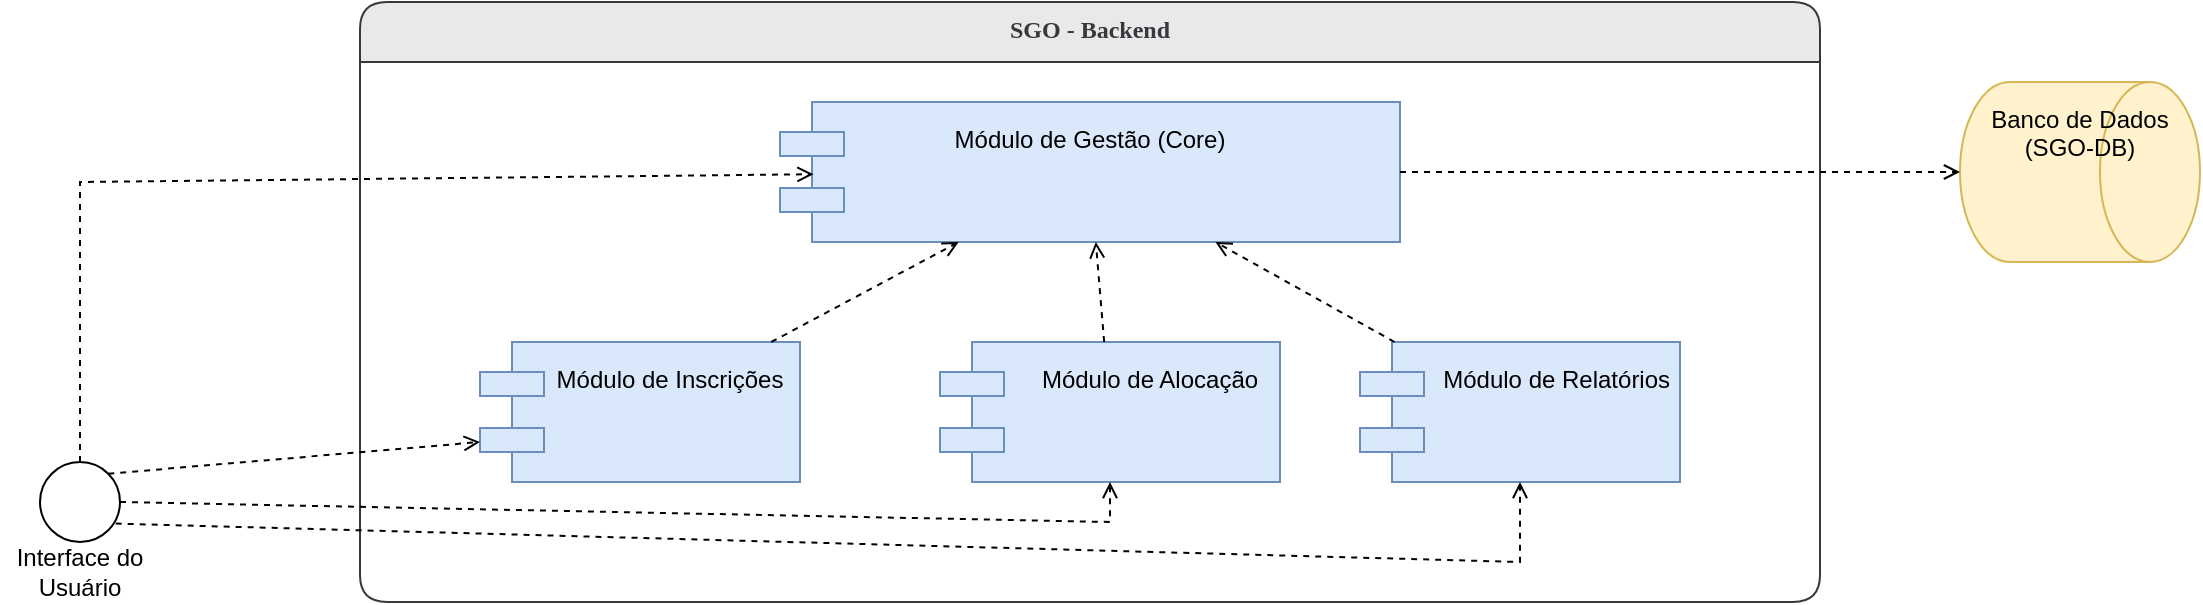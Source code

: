<?xml version="1.0" encoding="UTF-8"?>
<mxfile version="28.2.7">
  <diagram name="Página-1" id="hZTDJ9IwXZK55Im1DdPE">
    <mxGraphModel dx="1277" dy="752" grid="1" gridSize="10" guides="1" tooltips="1" connect="1" arrows="1" fold="1" page="1" pageScale="1" pageWidth="827" pageHeight="1169" math="0" shadow="0">
      <root>
        <mxCell id="0" />
        <mxCell id="1" parent="0" />
        <mxCell id="3" value="SGO - Backend" style="swimlane;fontStyle=1;align=center;verticalAlign=top;horizontal=1;startSize=30;collapsible=0;marginBottom=0;rounded=1;shadow=0;comic=0;labelBackgroundColor=none;strokeColor=#36393D;fontFamily=Verdana;fontSize=12;fillColor=#E9E9E9;swimlaneFillColor=#FFFFFF;fontColor=#36393D;container=1;" vertex="1" parent="1">
          <mxGeometry x="330" y="80" width="730" height="300" as="geometry">
            <mxRectangle x="370" y="80" width="160" height="30" as="alternateBounds" />
          </mxGeometry>
        </mxCell>
        <mxCell id="4" value="Módulo de Gestão (Core)" style="shape=component;part=1;align=center;verticalAlign=top;spacingTop=5;whiteSpace=wrap;html=1;fillColor=#DAE8FC;strokeColor=#6C8EBF;" vertex="1" parent="3">
          <mxGeometry x="210" y="50" width="310" height="70" as="geometry" />
        </mxCell>
        <mxCell id="5" value="&amp;nbsp; &amp;nbsp; &amp;nbsp; &amp;nbsp; &amp;nbsp;Módulo de Inscrições" style="shape=component;part=1;align=center;verticalAlign=top;spacingTop=5;whiteSpace=wrap;html=1;fillColor=#DAE8FC;strokeColor=#6C8EBF;" vertex="1" parent="3">
          <mxGeometry x="60" y="170" width="160" height="70" as="geometry" />
        </mxCell>
        <mxCell id="6" value="&amp;nbsp; &amp;nbsp; &amp;nbsp; &amp;nbsp; &amp;nbsp; &amp;nbsp; Módulo de Alocação" style="shape=component;part=1;align=center;verticalAlign=top;spacingTop=5;whiteSpace=wrap;html=1;fillColor=#DAE8FC;strokeColor=#6C8EBF;" vertex="1" parent="3">
          <mxGeometry x="290" y="170" width="170" height="70" as="geometry" />
        </mxCell>
        <mxCell id="7" value="&amp;nbsp; &amp;nbsp; &amp;nbsp; &amp;nbsp; &amp;nbsp; &amp;nbsp;Módulo de Relatórios" style="shape=component;part=1;align=center;verticalAlign=top;spacingTop=5;whiteSpace=wrap;html=1;fillColor=#DAE8FC;strokeColor=#6C8EBF;" vertex="1" parent="3">
          <mxGeometry x="500" y="170" width="160" height="70" as="geometry" />
        </mxCell>
        <mxCell id="14" value="" style="endArrow=open;endFill=0;dashed=1;html=1;rounded=0;" edge="1" parent="3" source="5" target="4">
          <mxGeometry width="50" height="50" relative="1" as="geometry">
            <mxPoint x="270" y="235" as="sourcePoint" />
            <mxPoint x="270" y="165" as="targetPoint" />
          </mxGeometry>
        </mxCell>
        <mxCell id="15" value="" style="endArrow=open;endFill=0;dashed=1;html=1;rounded=0;" edge="1" parent="3" source="6" target="4">
          <mxGeometry width="50" height="50" relative="1" as="geometry">
            <mxPoint x="270" y="305" as="sourcePoint" />
            <mxPoint x="270" y="165" as="targetPoint" />
          </mxGeometry>
        </mxCell>
        <mxCell id="16" value="" style="endArrow=open;endFill=0;dashed=1;html=1;rounded=0;" edge="1" parent="3" source="7" target="4">
          <mxGeometry width="50" height="50" relative="1" as="geometry">
            <mxPoint x="270" y="375" as="sourcePoint" />
            <mxPoint x="270" y="165" as="targetPoint" />
          </mxGeometry>
        </mxCell>
        <mxCell id="8" value="Banco de Dados&lt;br&gt;(SGO-DB)" style="shape=cylinder3;size=25;direction=south;align=center;spacingTop=5;verticalAlign=top;fontStyle=0;html=1;whiteSpace=wrap;fillColor=#FFF2CC;strokeColor=#D6B656;" vertex="1" parent="1">
          <mxGeometry x="1130" y="120" width="120" height="90" as="geometry" />
        </mxCell>
        <mxCell id="9" value="" style="endArrow=open;endFill=0;dashed=1;html=1;rounded=0;exitX=0.5;exitY=0;exitDx=0;exitDy=0;entryX=0.054;entryY=0.516;entryDx=0;entryDy=0;entryPerimeter=0;" edge="1" parent="1" source="pPxbjW45EEar0_JcQkUR-30" target="4">
          <mxGeometry width="50" height="50" relative="1" as="geometry">
            <mxPoint x="190" y="290" as="sourcePoint" />
            <mxPoint x="380" y="245" as="targetPoint" />
            <Array as="points">
              <mxPoint x="190" y="170" />
            </Array>
          </mxGeometry>
        </mxCell>
        <mxCell id="10" value="" style="endArrow=open;endFill=0;dashed=1;html=1;rounded=0;exitX=1;exitY=0;exitDx=0;exitDy=0;" edge="1" parent="1" source="pPxbjW45EEar0_JcQkUR-30">
          <mxGeometry width="50" height="50" relative="1" as="geometry">
            <mxPoint x="270" y="325" as="sourcePoint" />
            <mxPoint x="390" y="300" as="targetPoint" />
          </mxGeometry>
        </mxCell>
        <mxCell id="11" value="" style="endArrow=open;endFill=0;dashed=1;html=1;rounded=0;exitX=1;exitY=0.5;exitDx=0;exitDy=0;entryX=0.5;entryY=1;entryDx=0;entryDy=0;" edge="1" parent="1" source="pPxbjW45EEar0_JcQkUR-30" target="6">
          <mxGeometry width="50" height="50" relative="1" as="geometry">
            <mxPoint x="270" y="342.5" as="sourcePoint" />
            <mxPoint x="380" y="385" as="targetPoint" />
            <Array as="points">
              <mxPoint x="705" y="340" />
            </Array>
          </mxGeometry>
        </mxCell>
        <mxCell id="12" value="" style="endArrow=open;endFill=0;dashed=1;html=1;rounded=0;entryX=0.5;entryY=1;entryDx=0;entryDy=0;exitX=0.946;exitY=0.77;exitDx=0;exitDy=0;exitPerimeter=0;" edge="1" parent="1" source="pPxbjW45EEar0_JcQkUR-30" target="7">
          <mxGeometry width="50" height="50" relative="1" as="geometry">
            <mxPoint x="230" y="360" as="sourcePoint" />
            <mxPoint x="380" y="455" as="targetPoint" />
            <Array as="points">
              <mxPoint x="910" y="360" />
            </Array>
          </mxGeometry>
        </mxCell>
        <mxCell id="13" value="" style="endArrow=open;endFill=0;dashed=1;html=1;rounded=0;" edge="1" parent="1" source="4" target="8">
          <mxGeometry width="50" height="50" relative="1" as="geometry">
            <mxPoint x="660" y="195" as="sourcePoint" />
            <mxPoint x="770" y="365" as="targetPoint" />
          </mxGeometry>
        </mxCell>
        <mxCell id="pPxbjW45EEar0_JcQkUR-30" value="" style="ellipse;whiteSpace=wrap;html=1;aspect=fixed;" vertex="1" parent="1">
          <mxGeometry x="170" y="310" width="40" height="40" as="geometry" />
        </mxCell>
        <mxCell id="pPxbjW45EEar0_JcQkUR-31" value="Interface do Usuário" style="text;html=1;whiteSpace=wrap;strokeColor=none;fillColor=none;align=center;verticalAlign=middle;rounded=0;" vertex="1" parent="1">
          <mxGeometry x="150" y="350" width="80" height="30" as="geometry" />
        </mxCell>
      </root>
    </mxGraphModel>
  </diagram>
</mxfile>
